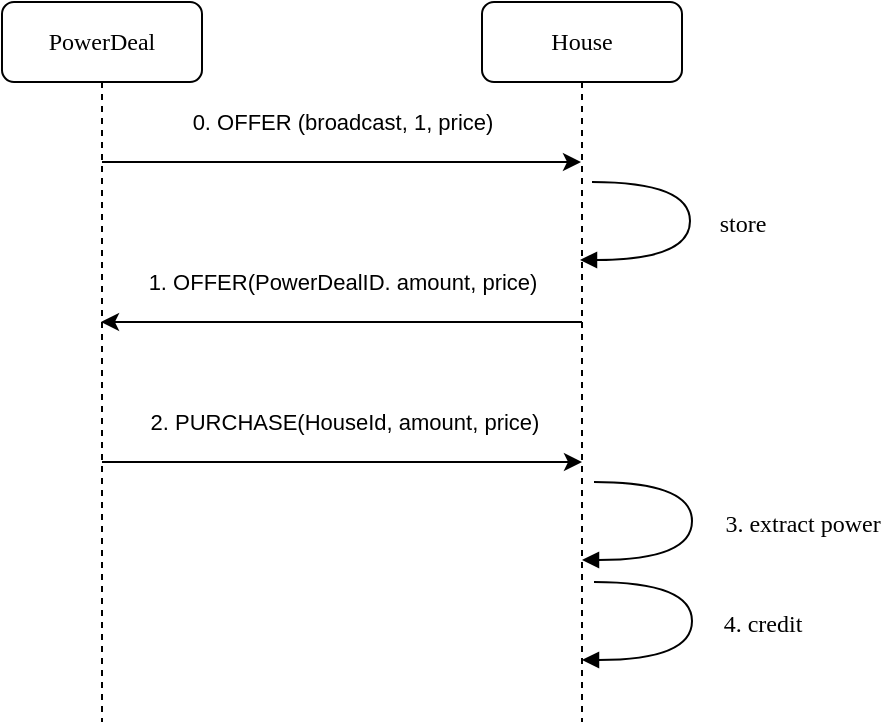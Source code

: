 <mxfile version="24.7.17">
  <diagram name="Page-1" id="bitNABkU5gJBnrwek6_s">
    <mxGraphModel dx="1036" dy="654" grid="1" gridSize="10" guides="1" tooltips="1" connect="1" arrows="1" fold="1" page="1" pageScale="1" pageWidth="827" pageHeight="1169" math="0" shadow="0">
      <root>
        <mxCell id="0" />
        <mxCell id="1" parent="0" />
        <mxCell id="Ym1MAbosUFVKNqCHYtxZ-4" value="PowerDeal" style="shape=umlLifeline;perimeter=lifelinePerimeter;whiteSpace=wrap;html=1;container=1;collapsible=0;recursiveResize=0;outlineConnect=0;rounded=1;shadow=0;comic=0;labelBackgroundColor=none;strokeWidth=1;fontFamily=Verdana;fontSize=12;align=center;" vertex="1" parent="1">
          <mxGeometry x="40" y="40" width="100" height="360" as="geometry" />
        </mxCell>
        <mxCell id="Ym1MAbosUFVKNqCHYtxZ-6" value="House" style="shape=umlLifeline;perimeter=lifelinePerimeter;whiteSpace=wrap;html=1;container=1;collapsible=0;recursiveResize=0;outlineConnect=0;rounded=1;shadow=0;comic=0;labelBackgroundColor=none;strokeWidth=1;fontFamily=Verdana;fontSize=12;align=center;" vertex="1" parent="1">
          <mxGeometry x="280" y="40" width="100" height="360" as="geometry" />
        </mxCell>
        <mxCell id="Ym1MAbosUFVKNqCHYtxZ-8" value="store" style="html=1;verticalAlign=bottom;endArrow=block;labelBackgroundColor=none;fontFamily=Verdana;fontSize=12;elbow=vertical;edgeStyle=orthogonalEdgeStyle;curved=1;exitX=1.066;exitY=0.713;exitPerimeter=0;" edge="1" parent="Ym1MAbosUFVKNqCHYtxZ-6">
          <mxGeometry x="0.105" y="26" relative="1" as="geometry">
            <mxPoint x="55" y="90" as="sourcePoint" />
            <mxPoint x="49" y="129" as="targetPoint" />
            <Array as="points">
              <mxPoint x="104" y="90" />
              <mxPoint x="104" y="129" />
            </Array>
            <mxPoint as="offset" />
          </mxGeometry>
        </mxCell>
        <mxCell id="Ym1MAbosUFVKNqCHYtxZ-11" value="3. extract power" style="html=1;verticalAlign=bottom;endArrow=block;labelBackgroundColor=none;fontFamily=Verdana;fontSize=12;elbow=vertical;edgeStyle=orthogonalEdgeStyle;curved=1;exitX=1.066;exitY=0.713;exitPerimeter=0;" edge="1" parent="Ym1MAbosUFVKNqCHYtxZ-6">
          <mxGeometry x="0.105" y="55" relative="1" as="geometry">
            <mxPoint x="56" y="240" as="sourcePoint" />
            <mxPoint x="50" y="279" as="targetPoint" />
            <Array as="points">
              <mxPoint x="105" y="240" />
              <mxPoint x="105" y="279" />
            </Array>
            <mxPoint as="offset" />
          </mxGeometry>
        </mxCell>
        <mxCell id="Ym1MAbosUFVKNqCHYtxZ-12" value="4. credit" style="html=1;verticalAlign=bottom;endArrow=block;labelBackgroundColor=none;fontFamily=Verdana;fontSize=12;elbow=vertical;edgeStyle=orthogonalEdgeStyle;curved=1;exitX=1.066;exitY=0.713;exitPerimeter=0;" edge="1" parent="Ym1MAbosUFVKNqCHYtxZ-6">
          <mxGeometry x="0.105" y="35" relative="1" as="geometry">
            <mxPoint x="56" y="290" as="sourcePoint" />
            <mxPoint x="50" y="329" as="targetPoint" />
            <Array as="points">
              <mxPoint x="105" y="290" />
              <mxPoint x="105" y="329" />
            </Array>
            <mxPoint as="offset" />
          </mxGeometry>
        </mxCell>
        <mxCell id="Ym1MAbosUFVKNqCHYtxZ-7" value="0. OFFER (broadcast, 1, price)" style="endArrow=classic;html=1;rounded=0;" edge="1" parent="1" source="Ym1MAbosUFVKNqCHYtxZ-4" target="Ym1MAbosUFVKNqCHYtxZ-6">
          <mxGeometry x="0.004" y="20" width="50" height="50" relative="1" as="geometry">
            <mxPoint x="390" y="320" as="sourcePoint" />
            <mxPoint x="440" y="270" as="targetPoint" />
            <Array as="points">
              <mxPoint x="210" y="120" />
            </Array>
            <mxPoint as="offset" />
          </mxGeometry>
        </mxCell>
        <mxCell id="Ym1MAbosUFVKNqCHYtxZ-9" value="1. OFFER(PowerDealID. amount, price)" style="endArrow=classic;html=1;rounded=0;" edge="1" parent="1">
          <mxGeometry x="-0.002" y="-20" width="50" height="50" relative="1" as="geometry">
            <mxPoint x="330" y="200" as="sourcePoint" />
            <mxPoint x="89.5" y="200" as="targetPoint" />
            <mxPoint as="offset" />
          </mxGeometry>
        </mxCell>
        <mxCell id="Ym1MAbosUFVKNqCHYtxZ-10" value="2. PURCHASE(HouseId, amount, price)" style="endArrow=classic;html=1;rounded=0;" edge="1" parent="1" source="Ym1MAbosUFVKNqCHYtxZ-4">
          <mxGeometry x="0.006" y="20" width="50" height="50" relative="1" as="geometry">
            <mxPoint x="390" y="320" as="sourcePoint" />
            <mxPoint x="330" y="270" as="targetPoint" />
            <mxPoint as="offset" />
          </mxGeometry>
        </mxCell>
      </root>
    </mxGraphModel>
  </diagram>
</mxfile>
